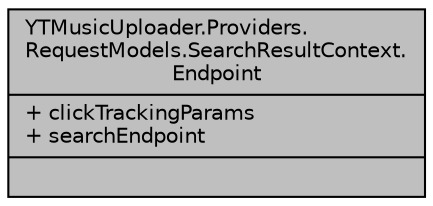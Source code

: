 digraph "YTMusicUploader.Providers.RequestModels.SearchResultContext.Endpoint"
{
 // LATEX_PDF_SIZE
  edge [fontname="Helvetica",fontsize="10",labelfontname="Helvetica",labelfontsize="10"];
  node [fontname="Helvetica",fontsize="10",shape=record];
  Node1 [label="{YTMusicUploader.Providers.\lRequestModels.SearchResultContext.\lEndpoint\n|+ clickTrackingParams\l+ searchEndpoint\l|}",height=0.2,width=0.4,color="black", fillcolor="grey75", style="filled", fontcolor="black",tooltip=" "];
}
